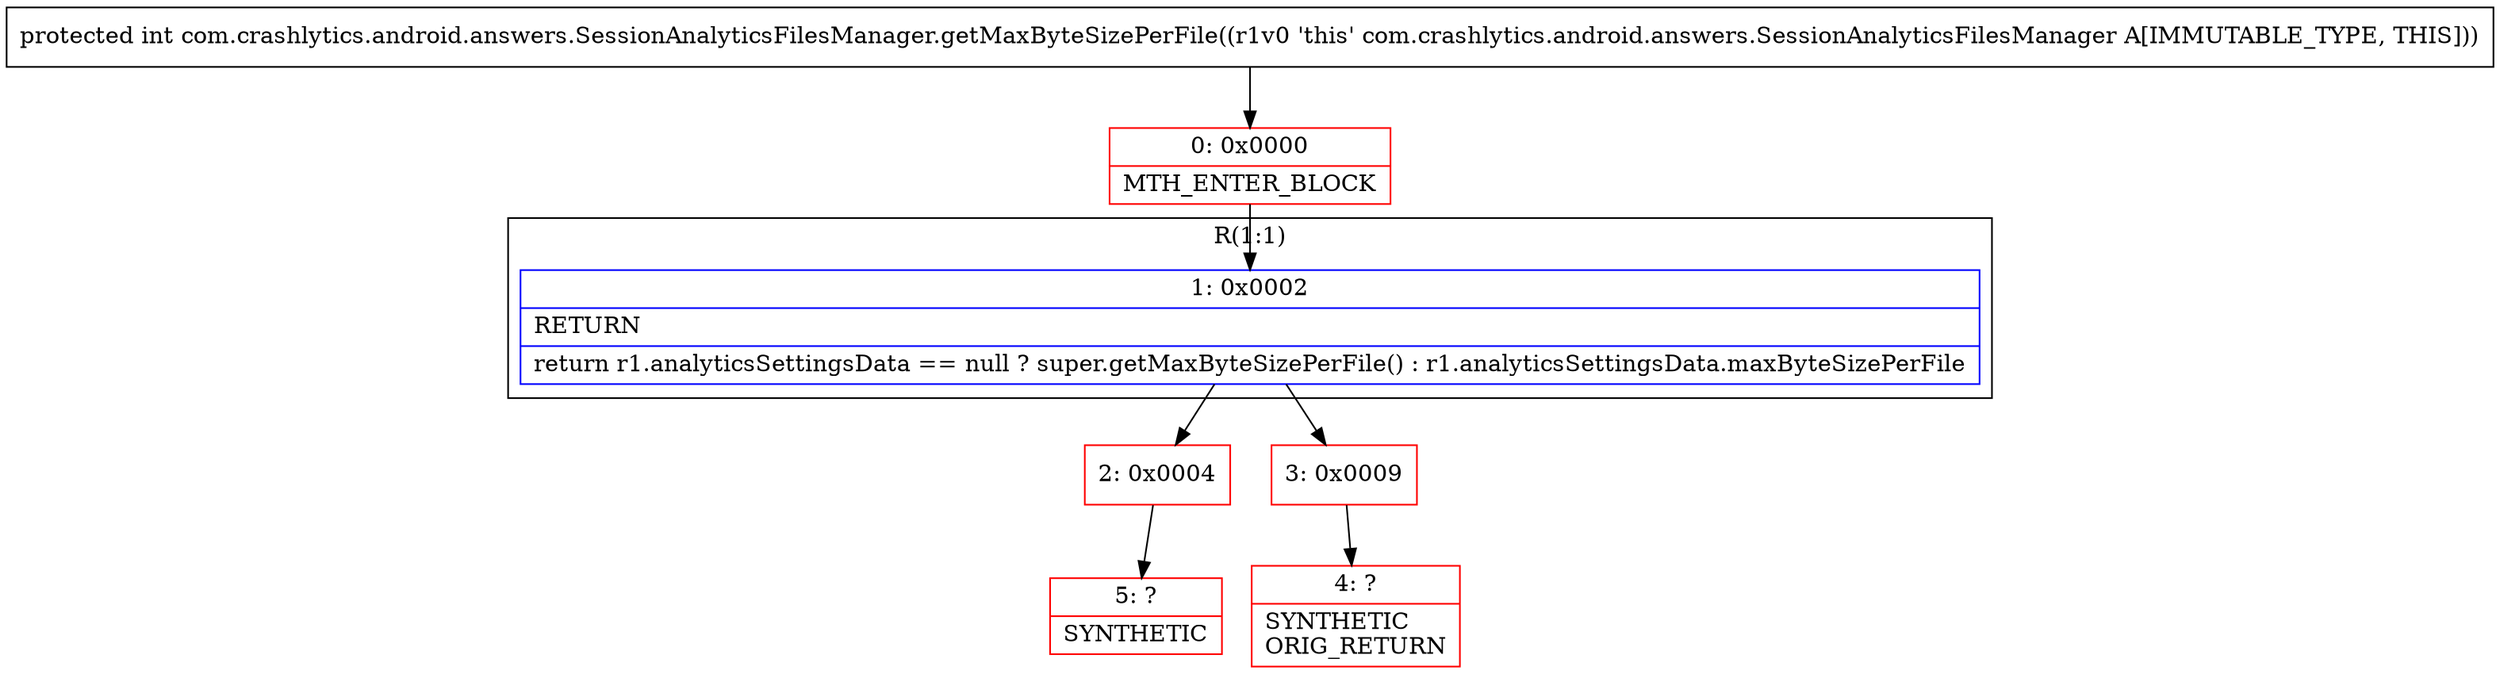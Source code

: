 digraph "CFG forcom.crashlytics.android.answers.SessionAnalyticsFilesManager.getMaxByteSizePerFile()I" {
subgraph cluster_Region_1650850810 {
label = "R(1:1)";
node [shape=record,color=blue];
Node_1 [shape=record,label="{1\:\ 0x0002|RETURN\l|return r1.analyticsSettingsData == null ? super.getMaxByteSizePerFile() : r1.analyticsSettingsData.maxByteSizePerFile\l}"];
}
Node_0 [shape=record,color=red,label="{0\:\ 0x0000|MTH_ENTER_BLOCK\l}"];
Node_2 [shape=record,color=red,label="{2\:\ 0x0004}"];
Node_3 [shape=record,color=red,label="{3\:\ 0x0009}"];
Node_4 [shape=record,color=red,label="{4\:\ ?|SYNTHETIC\lORIG_RETURN\l}"];
Node_5 [shape=record,color=red,label="{5\:\ ?|SYNTHETIC\l}"];
MethodNode[shape=record,label="{protected int com.crashlytics.android.answers.SessionAnalyticsFilesManager.getMaxByteSizePerFile((r1v0 'this' com.crashlytics.android.answers.SessionAnalyticsFilesManager A[IMMUTABLE_TYPE, THIS])) }"];
MethodNode -> Node_0;
Node_1 -> Node_2;
Node_1 -> Node_3;
Node_0 -> Node_1;
Node_2 -> Node_5;
Node_3 -> Node_4;
}

